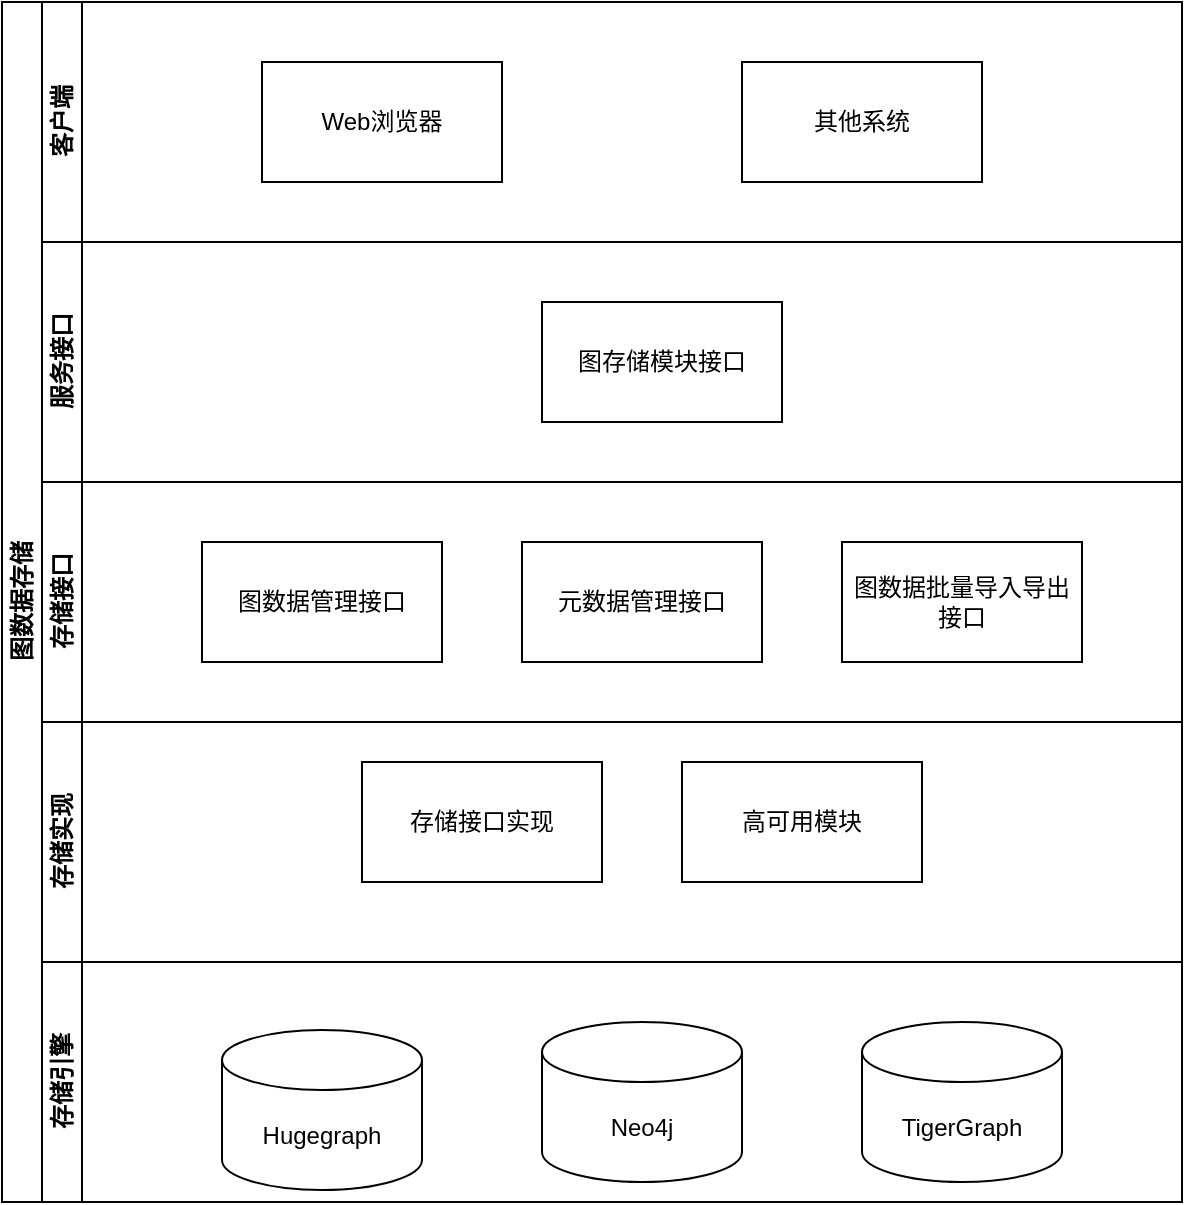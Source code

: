 <mxfile version="22.1.21" type="github">
  <diagram name="第 1 页" id="jRL6ygz8Du5S71m1YgYy">
    <mxGraphModel dx="989" dy="509" grid="1" gridSize="10" guides="1" tooltips="1" connect="1" arrows="1" fold="1" page="1" pageScale="1" pageWidth="827" pageHeight="1169" math="0" shadow="0">
      <root>
        <mxCell id="0" />
        <mxCell id="1" parent="0" />
        <mxCell id="Y2Ha5PT66DZoxck5R7xJ-13" value="图数据存储" style="swimlane;childLayout=stackLayout;resizeParent=1;resizeParentMax=0;horizontal=0;startSize=20;horizontalStack=0;html=1;" vertex="1" parent="1">
          <mxGeometry x="20" y="110" width="590" height="600" as="geometry" />
        </mxCell>
        <mxCell id="Y2Ha5PT66DZoxck5R7xJ-14" value="客户端" style="swimlane;startSize=20;horizontal=0;html=1;" vertex="1" parent="Y2Ha5PT66DZoxck5R7xJ-13">
          <mxGeometry x="20" width="570" height="120" as="geometry" />
        </mxCell>
        <mxCell id="Y2Ha5PT66DZoxck5R7xJ-20" value="Web浏览器" style="rounded=0;whiteSpace=wrap;html=1;" vertex="1" parent="Y2Ha5PT66DZoxck5R7xJ-14">
          <mxGeometry x="110" y="30" width="120" height="60" as="geometry" />
        </mxCell>
        <mxCell id="Y2Ha5PT66DZoxck5R7xJ-28" value="其他系统" style="rounded=0;whiteSpace=wrap;html=1;" vertex="1" parent="Y2Ha5PT66DZoxck5R7xJ-14">
          <mxGeometry x="350" y="30" width="120" height="60" as="geometry" />
        </mxCell>
        <mxCell id="Y2Ha5PT66DZoxck5R7xJ-26" value="服务接口" style="swimlane;startSize=20;horizontal=0;html=1;" vertex="1" parent="Y2Ha5PT66DZoxck5R7xJ-13">
          <mxGeometry x="20" y="120" width="570" height="120" as="geometry" />
        </mxCell>
        <mxCell id="Y2Ha5PT66DZoxck5R7xJ-29" value="图存储模块接口" style="rounded=0;whiteSpace=wrap;html=1;" vertex="1" parent="Y2Ha5PT66DZoxck5R7xJ-26">
          <mxGeometry x="250" y="30" width="120" height="60" as="geometry" />
        </mxCell>
        <mxCell id="Y2Ha5PT66DZoxck5R7xJ-15" value="存储接口" style="swimlane;startSize=20;horizontal=0;html=1;" vertex="1" parent="Y2Ha5PT66DZoxck5R7xJ-13">
          <mxGeometry x="20" y="240" width="570" height="120" as="geometry" />
        </mxCell>
        <mxCell id="Y2Ha5PT66DZoxck5R7xJ-17" value="图数据管理接口" style="rounded=0;whiteSpace=wrap;html=1;" vertex="1" parent="Y2Ha5PT66DZoxck5R7xJ-15">
          <mxGeometry x="80" y="30" width="120" height="60" as="geometry" />
        </mxCell>
        <mxCell id="Y2Ha5PT66DZoxck5R7xJ-18" value="元数据管理接口" style="rounded=0;whiteSpace=wrap;html=1;" vertex="1" parent="Y2Ha5PT66DZoxck5R7xJ-15">
          <mxGeometry x="240" y="30" width="120" height="60" as="geometry" />
        </mxCell>
        <mxCell id="Y2Ha5PT66DZoxck5R7xJ-19" value="图数据批量导入导出接口" style="rounded=0;whiteSpace=wrap;html=1;" vertex="1" parent="Y2Ha5PT66DZoxck5R7xJ-15">
          <mxGeometry x="400" y="30" width="120" height="60" as="geometry" />
        </mxCell>
        <mxCell id="Y2Ha5PT66DZoxck5R7xJ-16" value="存储实现" style="swimlane;startSize=20;horizontal=0;html=1;" vertex="1" parent="Y2Ha5PT66DZoxck5R7xJ-13">
          <mxGeometry x="20" y="360" width="570" height="120" as="geometry" />
        </mxCell>
        <mxCell id="Y2Ha5PT66DZoxck5R7xJ-38" value="存储接口实现" style="rounded=0;whiteSpace=wrap;html=1;" vertex="1" parent="Y2Ha5PT66DZoxck5R7xJ-16">
          <mxGeometry x="160" y="20" width="120" height="60" as="geometry" />
        </mxCell>
        <mxCell id="Y2Ha5PT66DZoxck5R7xJ-41" value="高可用模块" style="rounded=0;whiteSpace=wrap;html=1;" vertex="1" parent="Y2Ha5PT66DZoxck5R7xJ-16">
          <mxGeometry x="320" y="20" width="120" height="60" as="geometry" />
        </mxCell>
        <mxCell id="Y2Ha5PT66DZoxck5R7xJ-30" value="存储引擎" style="swimlane;startSize=20;horizontal=0;html=1;" vertex="1" parent="Y2Ha5PT66DZoxck5R7xJ-13">
          <mxGeometry x="20" y="480" width="570" height="120" as="geometry" />
        </mxCell>
        <mxCell id="Y2Ha5PT66DZoxck5R7xJ-31" value="Hugegraph" style="shape=cylinder3;whiteSpace=wrap;html=1;boundedLbl=1;backgroundOutline=1;size=15;" vertex="1" parent="Y2Ha5PT66DZoxck5R7xJ-30">
          <mxGeometry x="90" y="34" width="100" height="80" as="geometry" />
        </mxCell>
        <mxCell id="Y2Ha5PT66DZoxck5R7xJ-32" value="Neo4j" style="shape=cylinder3;whiteSpace=wrap;html=1;boundedLbl=1;backgroundOutline=1;size=15;" vertex="1" parent="Y2Ha5PT66DZoxck5R7xJ-30">
          <mxGeometry x="250" y="30" width="100" height="80" as="geometry" />
        </mxCell>
        <mxCell id="Y2Ha5PT66DZoxck5R7xJ-33" value="TigerGraph " style="shape=cylinder3;whiteSpace=wrap;html=1;boundedLbl=1;backgroundOutline=1;size=15;" vertex="1" parent="Y2Ha5PT66DZoxck5R7xJ-30">
          <mxGeometry x="410" y="30" width="100" height="80" as="geometry" />
        </mxCell>
      </root>
    </mxGraphModel>
  </diagram>
</mxfile>
